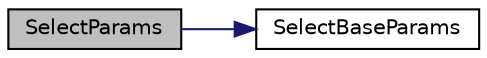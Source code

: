 digraph "SelectParams"
{
  edge [fontname="Helvetica",fontsize="10",labelfontname="Helvetica",labelfontsize="10"];
  node [fontname="Helvetica",fontsize="10",shape=record];
  rankdir="LR";
  Node355 [label="SelectParams",height=0.2,width=0.4,color="black", fillcolor="grey75", style="filled", fontcolor="black"];
  Node355 -> Node356 [color="midnightblue",fontsize="10",style="solid",fontname="Helvetica"];
  Node356 [label="SelectBaseParams",height=0.2,width=0.4,color="black", fillcolor="white", style="filled",URL="$chainparamsbase_8cpp.html#ac7440f589a328bf35d832bc05a446ebd",tooltip="Sets the params returned by Params() to those for the given network. "];
}
